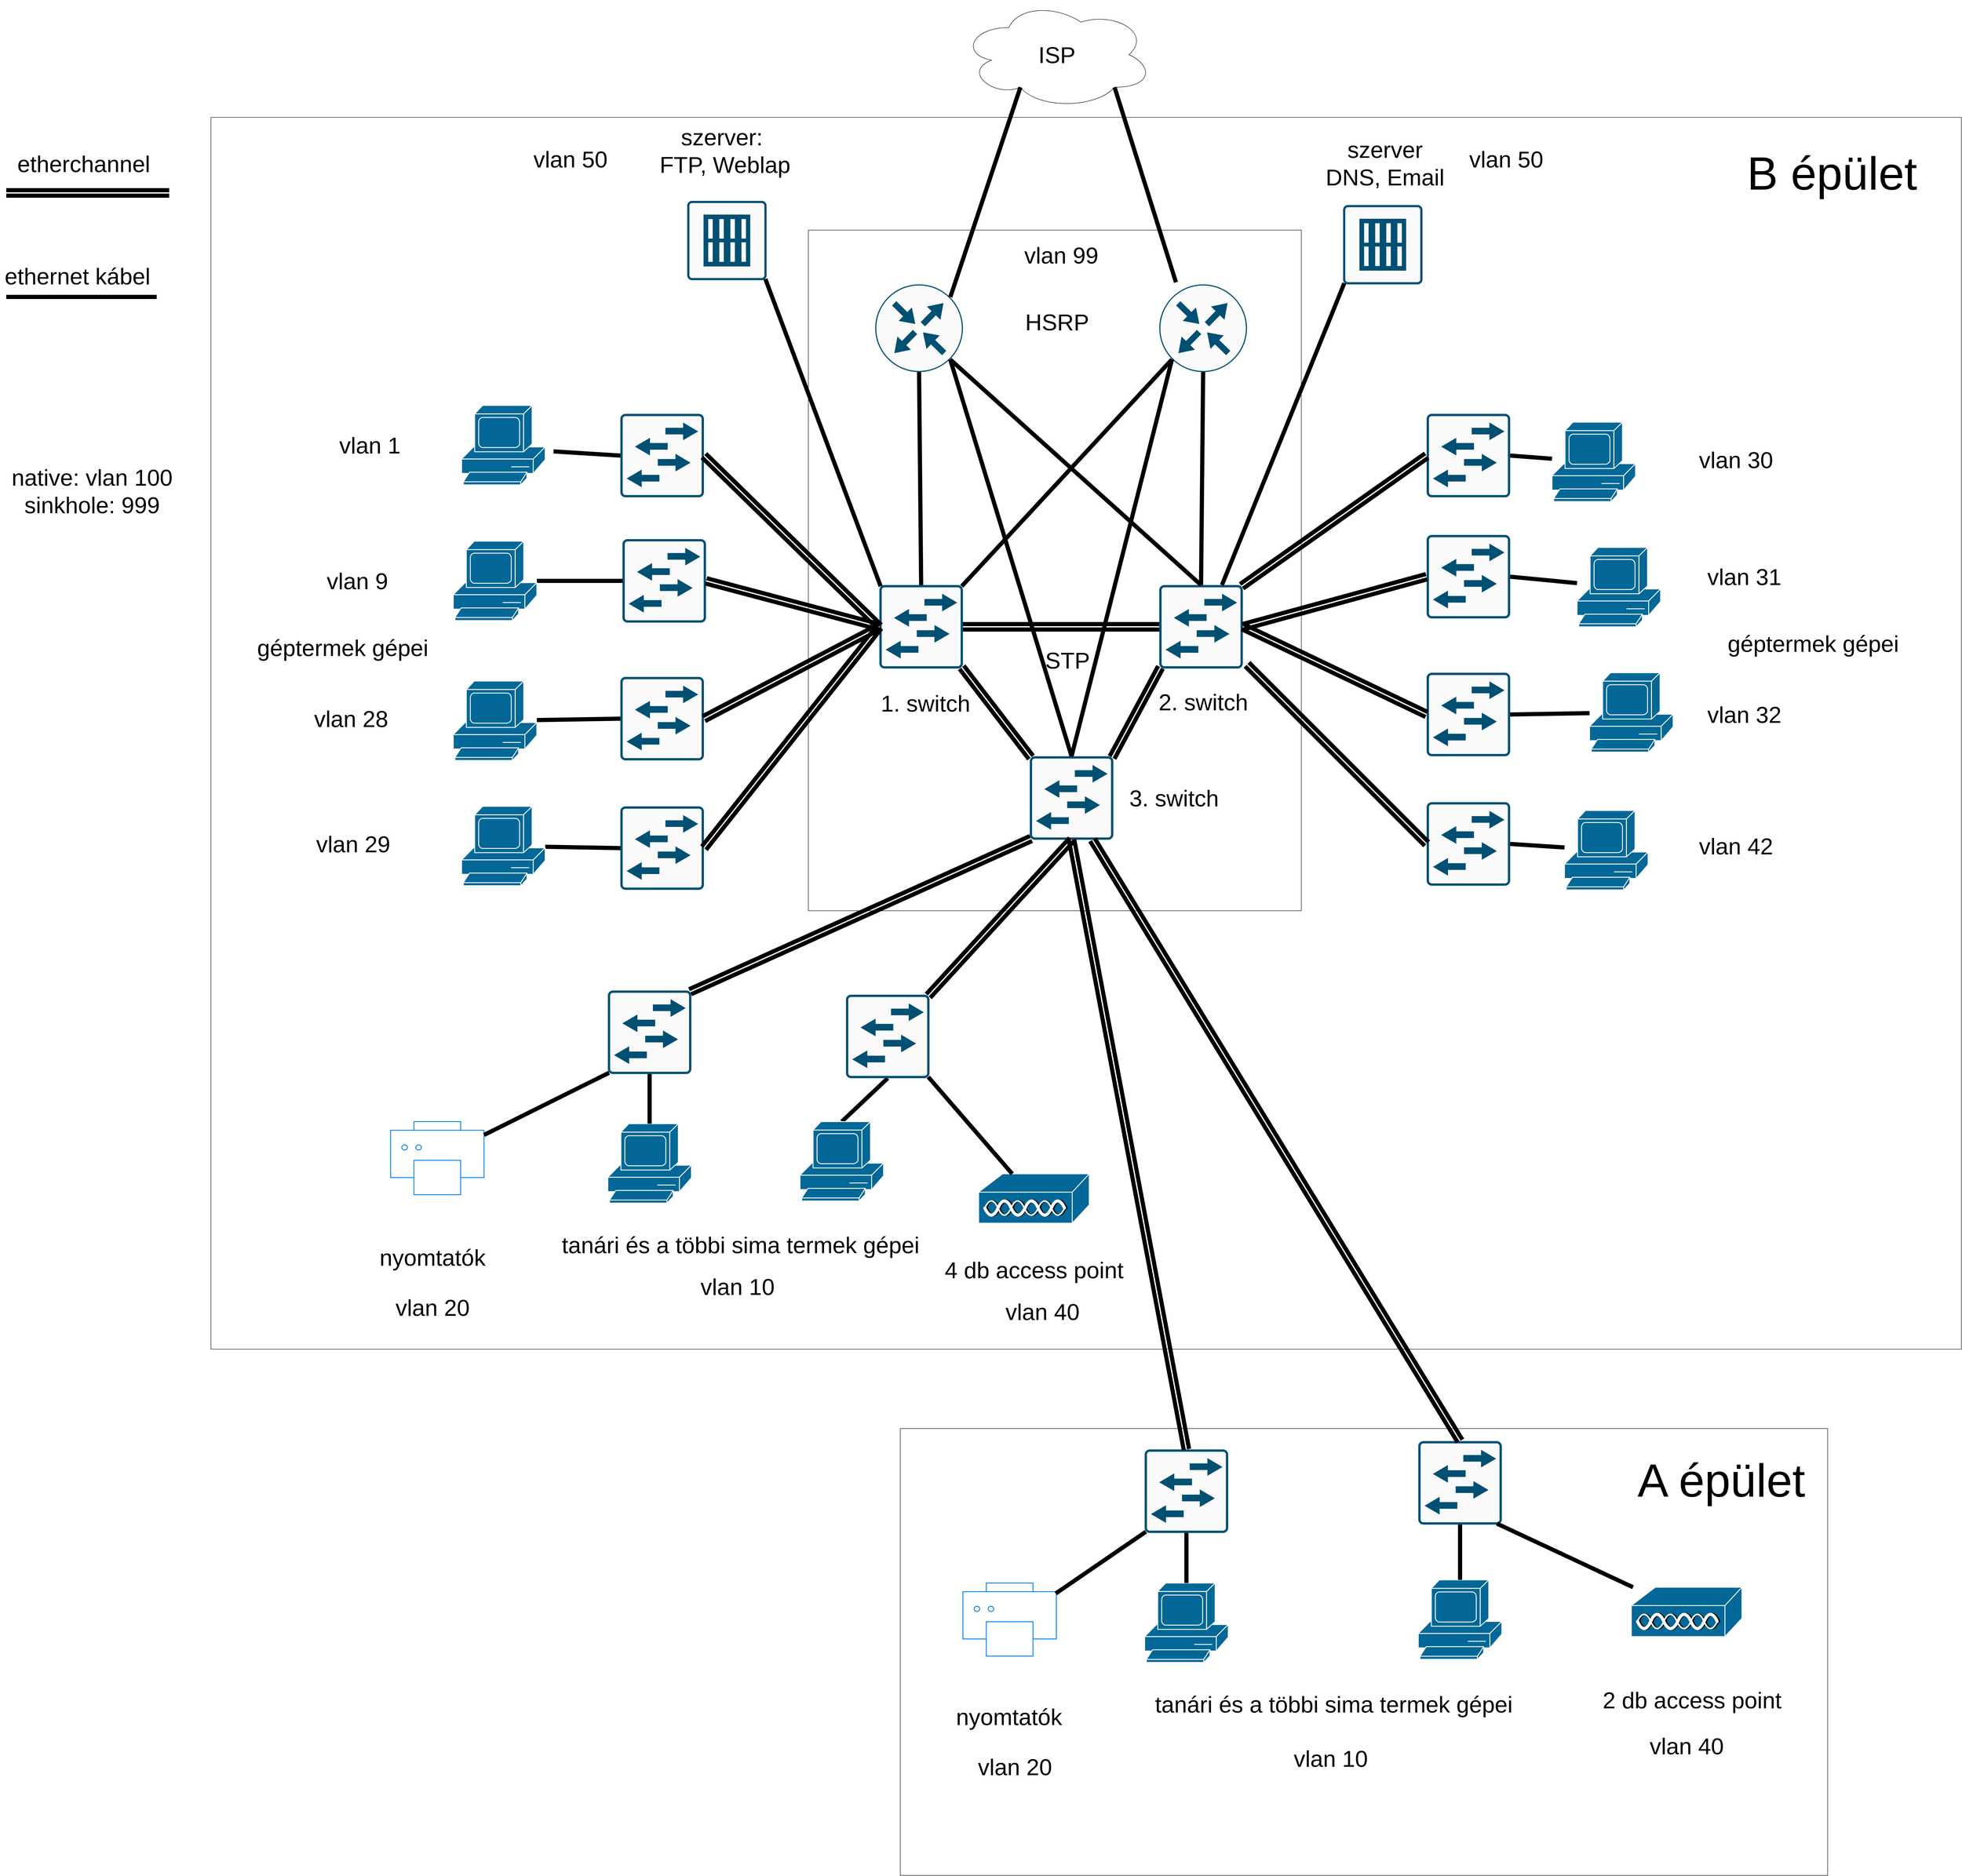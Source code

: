 <mxfile version="24.1.0" type="onedrive">
  <diagram name="1 oldal" id="5TYRXfatZ5aeEl5Z-cwk">
    <mxGraphModel grid="1" page="1" gridSize="10" guides="1" tooltips="1" connect="1" arrows="1" fold="1" pageScale="1" pageWidth="3300" pageHeight="4681" math="0" shadow="0">
      <root>
        <mxCell id="0" />
        <mxCell id="1" parent="0" />
        <mxCell id="AzIIUmgOgyJtSpiYgYKH-45" value="" style="whiteSpace=wrap;html=1;" vertex="1" parent="1">
          <mxGeometry x="1180" y="3190" width="2220" height="1070" as="geometry" />
        </mxCell>
        <mxCell id="AzIIUmgOgyJtSpiYgYKH-43" value="" style="whiteSpace=wrap;html=1;" vertex="1" parent="1">
          <mxGeometry x="-470" y="50" width="4190" height="2950" as="geometry" />
        </mxCell>
        <mxCell id="AzIIUmgOgyJtSpiYgYKH-12" value="" style="whiteSpace=wrap;html=1;" vertex="1" parent="1">
          <mxGeometry x="960" y="320" width="1180" height="1630" as="geometry" />
        </mxCell>
        <mxCell id="c3fOZQiKlPoVgO6o0xT0-1" value="ISP" style="ellipse;shape=cloud;whiteSpace=wrap;html=1;fontSize=55;" vertex="1" parent="1">
          <mxGeometry x="1325" y="-230" width="460" height="260" as="geometry" />
        </mxCell>
        <mxCell id="c3fOZQiKlPoVgO6o0xT0-2" value="" style="sketch=0;points=[[0.5,0,0],[1,0.5,0],[0.5,1,0],[0,0.5,0],[0.145,0.145,0],[0.856,0.145,0],[0.855,0.856,0],[0.145,0.855,0]];verticalLabelPosition=bottom;html=1;verticalAlign=top;aspect=fixed;align=center;pointerEvents=1;shape=mxgraph.cisco19.rect;prIcon=router;fillColor=#FAFAFA;strokeColor=#005073;fontSize=55;" vertex="1" parent="1">
          <mxGeometry x="1120" y="450" width="210" height="210" as="geometry" />
        </mxCell>
        <mxCell id="c3fOZQiKlPoVgO6o0xT0-3" value="" style="sketch=0;points=[[0.5,0,0],[1,0.5,0],[0.5,1,0],[0,0.5,0],[0.145,0.145,0],[0.856,0.145,0],[0.855,0.856,0],[0.145,0.855,0]];verticalLabelPosition=bottom;html=1;verticalAlign=top;aspect=fixed;align=center;pointerEvents=1;shape=mxgraph.cisco19.rect;prIcon=router;fillColor=#FAFAFA;strokeColor=#005073;fontSize=55;" vertex="1" parent="1">
          <mxGeometry x="1800" y="450" width="210" height="210" as="geometry" />
        </mxCell>
        <mxCell id="c3fOZQiKlPoVgO6o0xT0-4" value="" style="sketch=0;points=[[0.015,0.015,0],[0.985,0.015,0],[0.985,0.985,0],[0.015,0.985,0],[0.25,0,0],[0.5,0,0],[0.75,0,0],[1,0.25,0],[1,0.5,0],[1,0.75,0],[0.75,1,0],[0.5,1,0],[0.25,1,0],[0,0.75,0],[0,0.5,0],[0,0.25,0]];verticalLabelPosition=bottom;html=1;verticalAlign=top;aspect=fixed;align=center;pointerEvents=1;shape=mxgraph.cisco19.rect;prIcon=l2_switch;fillColor=#FAFAFA;strokeColor=#005073;fontSize=55;" vertex="1" parent="1">
          <mxGeometry x="1130" y="1170" width="200" height="200" as="geometry" />
        </mxCell>
        <mxCell id="c3fOZQiKlPoVgO6o0xT0-5" value="" style="sketch=0;points=[[0.015,0.015,0],[0.985,0.015,0],[0.985,0.985,0],[0.015,0.985,0],[0.25,0,0],[0.5,0,0],[0.75,0,0],[1,0.25,0],[1,0.5,0],[1,0.75,0],[0.75,1,0],[0.5,1,0],[0.25,1,0],[0,0.75,0],[0,0.5,0],[0,0.25,0]];verticalLabelPosition=bottom;html=1;verticalAlign=top;aspect=fixed;align=center;pointerEvents=1;shape=mxgraph.cisco19.rect;prIcon=l2_switch;fillColor=#FAFAFA;strokeColor=#005073;fontSize=55;" vertex="1" parent="1">
          <mxGeometry x="1800" y="1170" width="200" height="200" as="geometry" />
        </mxCell>
        <mxCell id="YpwqEtSU8wjXPmO63XaZ-47" style="edgeStyle=none;rounded=0;orthogonalLoop=1;jettySize=auto;html=1;exitX=0;exitY=0.5;exitDx=0;exitDy=0;exitPerimeter=0;strokeWidth=10;fontSize=55;endArrow=none;endFill=0;" edge="1" parent="1" source="c3fOZQiKlPoVgO6o0xT0-6">
          <mxGeometry relative="1" as="geometry">
            <mxPoint x="350" y="850" as="targetPoint" />
          </mxGeometry>
        </mxCell>
        <mxCell id="c3fOZQiKlPoVgO6o0xT0-6" value="" style="sketch=0;points=[[0.015,0.015,0],[0.985,0.015,0],[0.985,0.985,0],[0.015,0.985,0],[0.25,0,0],[0.5,0,0],[0.75,0,0],[1,0.25,0],[1,0.5,0],[1,0.75,0],[0.75,1,0],[0.5,1,0],[0.25,1,0],[0,0.75,0],[0,0.5,0],[0,0.25,0]];verticalLabelPosition=bottom;html=1;verticalAlign=top;aspect=fixed;align=center;pointerEvents=1;shape=mxgraph.cisco19.rect;prIcon=l2_switch;fillColor=#FAFAFA;strokeColor=#005073;fontSize=55;" vertex="1" parent="1">
          <mxGeometry x="510" y="760" width="200" height="200" as="geometry" />
        </mxCell>
        <mxCell id="YpwqEtSU8wjXPmO63XaZ-43" style="edgeStyle=none;rounded=0;orthogonalLoop=1;jettySize=auto;html=1;exitX=1;exitY=0.5;exitDx=0;exitDy=0;exitPerimeter=0;strokeWidth=10;fontSize=55;endArrow=none;endFill=0;" edge="1" parent="1" source="c3fOZQiKlPoVgO6o0xT0-7" target="YpwqEtSU8wjXPmO63XaZ-39">
          <mxGeometry relative="1" as="geometry" />
        </mxCell>
        <mxCell id="c3fOZQiKlPoVgO6o0xT0-7" value="" style="sketch=0;points=[[0.015,0.015,0],[0.985,0.015,0],[0.985,0.985,0],[0.015,0.985,0],[0.25,0,0],[0.5,0,0],[0.75,0,0],[1,0.25,0],[1,0.5,0],[1,0.75,0],[0.75,1,0],[0.5,1,0],[0.25,1,0],[0,0.75,0],[0,0.5,0],[0,0.25,0]];verticalLabelPosition=bottom;html=1;verticalAlign=top;aspect=fixed;align=center;pointerEvents=1;shape=mxgraph.cisco19.rect;prIcon=l2_switch;fillColor=#FAFAFA;strokeColor=#005073;fontSize=55;" vertex="1" parent="1">
          <mxGeometry x="2440" y="760" width="200" height="200" as="geometry" />
        </mxCell>
        <mxCell id="YpwqEtSU8wjXPmO63XaZ-48" style="edgeStyle=none;rounded=0;orthogonalLoop=1;jettySize=auto;html=1;exitX=0;exitY=0.5;exitDx=0;exitDy=0;exitPerimeter=0;strokeWidth=10;fontSize=55;endArrow=none;endFill=0;" edge="1" parent="1" source="c3fOZQiKlPoVgO6o0xT0-8" target="YpwqEtSU8wjXPmO63XaZ-34">
          <mxGeometry relative="1" as="geometry" />
        </mxCell>
        <mxCell id="c3fOZQiKlPoVgO6o0xT0-8" value="" style="sketch=0;points=[[0.015,0.015,0],[0.985,0.015,0],[0.985,0.985,0],[0.015,0.985,0],[0.25,0,0],[0.5,0,0],[0.75,0,0],[1,0.25,0],[1,0.5,0],[1,0.75,0],[0.75,1,0],[0.5,1,0],[0.25,1,0],[0,0.75,0],[0,0.5,0],[0,0.25,0]];verticalLabelPosition=bottom;html=1;verticalAlign=top;aspect=fixed;align=center;pointerEvents=1;shape=mxgraph.cisco19.rect;prIcon=l2_switch;fillColor=#FAFAFA;strokeColor=#005073;fontSize=55;" vertex="1" parent="1">
          <mxGeometry x="515" y="1060" width="200" height="200" as="geometry" />
        </mxCell>
        <mxCell id="YpwqEtSU8wjXPmO63XaZ-44" style="edgeStyle=none;rounded=0;orthogonalLoop=1;jettySize=auto;html=1;exitX=1;exitY=0.5;exitDx=0;exitDy=0;exitPerimeter=0;strokeWidth=10;fontSize=55;endArrow=none;endFill=0;" edge="1" parent="1" source="c3fOZQiKlPoVgO6o0xT0-9" target="YpwqEtSU8wjXPmO63XaZ-40">
          <mxGeometry relative="1" as="geometry" />
        </mxCell>
        <mxCell id="c3fOZQiKlPoVgO6o0xT0-9" value="" style="sketch=0;points=[[0.015,0.015,0],[0.985,0.015,0],[0.985,0.985,0],[0.015,0.985,0],[0.25,0,0],[0.5,0,0],[0.75,0,0],[1,0.25,0],[1,0.5,0],[1,0.75,0],[0.75,1,0],[0.5,1,0],[0.25,1,0],[0,0.75,0],[0,0.5,0],[0,0.25,0]];verticalLabelPosition=bottom;html=1;verticalAlign=top;aspect=fixed;align=center;pointerEvents=1;shape=mxgraph.cisco19.rect;prIcon=l2_switch;fillColor=#FAFAFA;strokeColor=#005073;fontSize=55;" vertex="1" parent="1">
          <mxGeometry x="2440" y="1050" width="200" height="200" as="geometry" />
        </mxCell>
        <mxCell id="YpwqEtSU8wjXPmO63XaZ-49" style="edgeStyle=none;rounded=0;orthogonalLoop=1;jettySize=auto;html=1;exitX=0;exitY=0.5;exitDx=0;exitDy=0;exitPerimeter=0;strokeWidth=10;fontSize=55;endArrow=none;endFill=0;" edge="1" parent="1" source="c3fOZQiKlPoVgO6o0xT0-10" target="YpwqEtSU8wjXPmO63XaZ-35">
          <mxGeometry relative="1" as="geometry" />
        </mxCell>
        <mxCell id="c3fOZQiKlPoVgO6o0xT0-10" value="" style="sketch=0;points=[[0.015,0.015,0],[0.985,0.015,0],[0.985,0.985,0],[0.015,0.985,0],[0.25,0,0],[0.5,0,0],[0.75,0,0],[1,0.25,0],[1,0.5,0],[1,0.75,0],[0.75,1,0],[0.5,1,0],[0.25,1,0],[0,0.75,0],[0,0.5,0],[0,0.25,0]];verticalLabelPosition=bottom;html=1;verticalAlign=top;aspect=fixed;align=center;pointerEvents=1;shape=mxgraph.cisco19.rect;prIcon=l2_switch;fillColor=#FAFAFA;strokeColor=#005073;fontSize=55;" vertex="1" parent="1">
          <mxGeometry x="510" y="1390" width="200" height="200" as="geometry" />
        </mxCell>
        <mxCell id="YpwqEtSU8wjXPmO63XaZ-45" style="edgeStyle=none;rounded=0;orthogonalLoop=1;jettySize=auto;html=1;exitX=1;exitY=0.5;exitDx=0;exitDy=0;exitPerimeter=0;strokeWidth=10;fontSize=55;endArrow=none;endFill=0;" edge="1" parent="1" source="c3fOZQiKlPoVgO6o0xT0-11" target="YpwqEtSU8wjXPmO63XaZ-41">
          <mxGeometry relative="1" as="geometry" />
        </mxCell>
        <mxCell id="c3fOZQiKlPoVgO6o0xT0-11" value="" style="sketch=0;points=[[0.015,0.015,0],[0.985,0.015,0],[0.985,0.985,0],[0.015,0.985,0],[0.25,0,0],[0.5,0,0],[0.75,0,0],[1,0.25,0],[1,0.5,0],[1,0.75,0],[0.75,1,0],[0.5,1,0],[0.25,1,0],[0,0.75,0],[0,0.5,0],[0,0.25,0]];verticalLabelPosition=bottom;html=1;verticalAlign=top;aspect=fixed;align=center;pointerEvents=1;shape=mxgraph.cisco19.rect;prIcon=l2_switch;fillColor=#FAFAFA;strokeColor=#005073;fontSize=55;" vertex="1" parent="1">
          <mxGeometry x="2440" y="1380" width="200" height="200" as="geometry" />
        </mxCell>
        <mxCell id="YpwqEtSU8wjXPmO63XaZ-50" style="edgeStyle=none;rounded=0;orthogonalLoop=1;jettySize=auto;html=1;exitX=0;exitY=0.5;exitDx=0;exitDy=0;exitPerimeter=0;strokeWidth=10;fontSize=55;endArrow=none;endFill=0;" edge="1" parent="1" source="c3fOZQiKlPoVgO6o0xT0-12" target="YpwqEtSU8wjXPmO63XaZ-36">
          <mxGeometry relative="1" as="geometry" />
        </mxCell>
        <mxCell id="c3fOZQiKlPoVgO6o0xT0-12" value="" style="sketch=0;points=[[0.015,0.015,0],[0.985,0.015,0],[0.985,0.985,0],[0.015,0.985,0],[0.25,0,0],[0.5,0,0],[0.75,0,0],[1,0.25,0],[1,0.5,0],[1,0.75,0],[0.75,1,0],[0.5,1,0],[0.25,1,0],[0,0.75,0],[0,0.5,0],[0,0.25,0]];verticalLabelPosition=bottom;html=1;verticalAlign=top;aspect=fixed;align=center;pointerEvents=1;shape=mxgraph.cisco19.rect;prIcon=l2_switch;fillColor=#FAFAFA;strokeColor=#005073;fontSize=55;" vertex="1" parent="1">
          <mxGeometry x="510" y="1700" width="200" height="200" as="geometry" />
        </mxCell>
        <mxCell id="YpwqEtSU8wjXPmO63XaZ-46" style="edgeStyle=none;rounded=0;orthogonalLoop=1;jettySize=auto;html=1;exitX=1;exitY=0.5;exitDx=0;exitDy=0;exitPerimeter=0;strokeWidth=10;fontSize=55;endArrow=none;endFill=0;" edge="1" parent="1" source="c3fOZQiKlPoVgO6o0xT0-13" target="YpwqEtSU8wjXPmO63XaZ-42">
          <mxGeometry relative="1" as="geometry" />
        </mxCell>
        <mxCell id="c3fOZQiKlPoVgO6o0xT0-13" value="" style="sketch=0;points=[[0.015,0.015,0],[0.985,0.015,0],[0.985,0.985,0],[0.015,0.985,0],[0.25,0,0],[0.5,0,0],[0.75,0,0],[1,0.25,0],[1,0.5,0],[1,0.75,0],[0.75,1,0],[0.5,1,0],[0.25,1,0],[0,0.75,0],[0,0.5,0],[0,0.25,0]];verticalLabelPosition=bottom;html=1;verticalAlign=top;aspect=fixed;align=center;pointerEvents=1;shape=mxgraph.cisco19.rect;prIcon=l2_switch;fillColor=#FAFAFA;strokeColor=#005073;fontSize=55;" vertex="1" parent="1">
          <mxGeometry x="2440" y="1690" width="200" height="200" as="geometry" />
        </mxCell>
        <mxCell id="c3fOZQiKlPoVgO6o0xT0-18" value="" style="sketch=0;points=[[0.015,0.015,0],[0.985,0.015,0],[0.985,0.985,0],[0.015,0.985,0],[0.25,0,0],[0.5,0,0],[0.75,0,0],[1,0.25,0],[1,0.5,0],[1,0.75,0],[0.75,1,0],[0.5,1,0],[0.25,1,0],[0,0.75,0],[0,0.5,0],[0,0.25,0]];verticalLabelPosition=bottom;html=1;verticalAlign=top;aspect=fixed;align=center;pointerEvents=1;shape=mxgraph.cisco19.rect;prIcon=l2_switch;fillColor=#FAFAFA;strokeColor=#005073;fontSize=55;" vertex="1" parent="1">
          <mxGeometry x="480" y="2141" width="200" height="200" as="geometry" />
        </mxCell>
        <mxCell id="YpwqEtSU8wjXPmO63XaZ-52" style="edgeStyle=none;rounded=0;orthogonalLoop=1;jettySize=auto;html=1;exitX=0.5;exitY=1;exitDx=0;exitDy=0;exitPerimeter=0;strokeWidth=10;fontSize=55;endArrow=none;endFill=0;entryX=0.5;entryY=0;entryDx=0;entryDy=0;entryPerimeter=0;" edge="1" parent="1" source="c3fOZQiKlPoVgO6o0xT0-19" target="YpwqEtSU8wjXPmO63XaZ-38">
          <mxGeometry relative="1" as="geometry">
            <mxPoint x="1160" y="2430" as="targetPoint" />
          </mxGeometry>
        </mxCell>
        <mxCell id="c3fOZQiKlPoVgO6o0xT0-19" value="" style="sketch=0;points=[[0.015,0.015,0],[0.985,0.015,0],[0.985,0.985,0],[0.015,0.985,0],[0.25,0,0],[0.5,0,0],[0.75,0,0],[1,0.25,0],[1,0.5,0],[1,0.75,0],[0.75,1,0],[0.5,1,0],[0.25,1,0],[0,0.75,0],[0,0.5,0],[0,0.25,0]];verticalLabelPosition=bottom;html=1;verticalAlign=top;aspect=fixed;align=center;pointerEvents=1;shape=mxgraph.cisco19.rect;prIcon=l2_switch;fillColor=#FAFAFA;strokeColor=#005073;fontSize=55;" vertex="1" parent="1">
          <mxGeometry x="1050" y="2151" width="200" height="200" as="geometry" />
        </mxCell>
        <mxCell id="c3fOZQiKlPoVgO6o0xT0-20" value="" style="sketch=0;points=[[0.015,0.015,0],[0.985,0.015,0],[0.985,0.985,0],[0.015,0.985,0],[0.25,0,0],[0.5,0,0],[0.75,0,0],[1,0.25,0],[1,0.5,0],[1,0.75,0],[0.75,1,0],[0.5,1,0],[0.25,1,0],[0,0.75,0],[0,0.5,0],[0,0.25,0]];verticalLabelPosition=bottom;html=1;verticalAlign=top;aspect=fixed;align=center;pointerEvents=1;shape=mxgraph.cisco19.rect;prIcon=l2_switch;fillColor=#FAFAFA;strokeColor=#005073;fontSize=55;" vertex="1" parent="1">
          <mxGeometry x="1765" y="3240" width="200" height="200" as="geometry" />
        </mxCell>
        <mxCell id="c3fOZQiKlPoVgO6o0xT0-21" value="" style="sketch=0;points=[[0.015,0.015,0],[0.985,0.015,0],[0.985,0.985,0],[0.015,0.985,0],[0.25,0,0],[0.5,0,0],[0.75,0,0],[1,0.25,0],[1,0.5,0],[1,0.75,0],[0.75,1,0],[0.5,1,0],[0.25,1,0],[0,0.75,0],[0,0.5,0],[0,0.25,0]];verticalLabelPosition=bottom;html=1;verticalAlign=top;aspect=fixed;align=center;pointerEvents=1;shape=mxgraph.cisco19.rect;prIcon=l2_switch;fillColor=#FAFAFA;strokeColor=#005073;fontSize=55;" vertex="1" parent="1">
          <mxGeometry x="2420" y="3220" width="200" height="200" as="geometry" />
        </mxCell>
        <mxCell id="c3fOZQiKlPoVgO6o0xT0-22" value="" style="sketch=0;points=[[0.015,0.015,0],[0.985,0.015,0],[0.985,0.985,0],[0.015,0.985,0],[0.25,0,0],[0.5,0,0],[0.75,0,0],[1,0.25,0],[1,0.5,0],[1,0.75,0],[0.75,1,0],[0.5,1,0],[0.25,1,0],[0,0.75,0],[0,0.5,0],[0,0.25,0]];verticalLabelPosition=bottom;html=1;verticalAlign=top;aspect=fixed;align=center;pointerEvents=1;shape=mxgraph.cisco19.rect;prIcon=l2_switch;fillColor=#FAFAFA;strokeColor=#005073;fontSize=55;" vertex="1" parent="1">
          <mxGeometry x="1490" y="1580" width="200" height="200" as="geometry" />
        </mxCell>
        <mxCell id="YpwqEtSU8wjXPmO63XaZ-1" style="edgeStyle=none;rounded=0;orthogonalLoop=1;jettySize=auto;html=1;exitX=0.31;exitY=0.8;exitDx=0;exitDy=0;exitPerimeter=0;entryX=0.856;entryY=0.145;entryDx=0;entryDy=0;entryPerimeter=0;strokeWidth=10;fontSize=55;endArrow=none;endFill=0;" edge="1" parent="1" source="c3fOZQiKlPoVgO6o0xT0-1" target="c3fOZQiKlPoVgO6o0xT0-2">
          <mxGeometry relative="1" as="geometry" />
        </mxCell>
        <mxCell id="YpwqEtSU8wjXPmO63XaZ-2" style="edgeStyle=none;rounded=0;orthogonalLoop=1;jettySize=auto;html=1;exitX=0.8;exitY=0.8;exitDx=0;exitDy=0;exitPerimeter=0;entryX=0.19;entryY=-0.024;entryDx=0;entryDy=0;entryPerimeter=0;strokeWidth=10;fontSize=55;endArrow=none;endFill=0;" edge="1" parent="1" source="c3fOZQiKlPoVgO6o0xT0-1" target="c3fOZQiKlPoVgO6o0xT0-3">
          <mxGeometry relative="1" as="geometry" />
        </mxCell>
        <mxCell id="YpwqEtSU8wjXPmO63XaZ-3" style="edgeStyle=none;rounded=0;orthogonalLoop=1;jettySize=auto;html=1;exitX=0.5;exitY=1;exitDx=0;exitDy=0;exitPerimeter=0;entryX=0.5;entryY=0;entryDx=0;entryDy=0;entryPerimeter=0;strokeWidth=10;fontSize=55;endArrow=none;endFill=0;" edge="1" parent="1" source="c3fOZQiKlPoVgO6o0xT0-3" target="c3fOZQiKlPoVgO6o0xT0-5">
          <mxGeometry relative="1" as="geometry" />
        </mxCell>
        <mxCell id="YpwqEtSU8wjXPmO63XaZ-4" style="edgeStyle=none;rounded=0;orthogonalLoop=1;jettySize=auto;html=1;exitX=0.145;exitY=0.855;exitDx=0;exitDy=0;exitPerimeter=0;entryX=0.5;entryY=0;entryDx=0;entryDy=0;entryPerimeter=0;strokeWidth=10;fontSize=55;endArrow=none;endFill=0;" edge="1" parent="1" source="c3fOZQiKlPoVgO6o0xT0-3" target="c3fOZQiKlPoVgO6o0xT0-22">
          <mxGeometry relative="1" as="geometry" />
        </mxCell>
        <mxCell id="YpwqEtSU8wjXPmO63XaZ-5" style="edgeStyle=none;rounded=0;orthogonalLoop=1;jettySize=auto;html=1;exitX=0.145;exitY=0.855;exitDx=0;exitDy=0;exitPerimeter=0;entryX=0.985;entryY=0.015;entryDx=0;entryDy=0;entryPerimeter=0;strokeWidth=10;fontSize=55;endArrow=none;endFill=0;" edge="1" parent="1" source="c3fOZQiKlPoVgO6o0xT0-3" target="c3fOZQiKlPoVgO6o0xT0-4">
          <mxGeometry relative="1" as="geometry" />
        </mxCell>
        <mxCell id="YpwqEtSU8wjXPmO63XaZ-6" style="edgeStyle=none;rounded=0;orthogonalLoop=1;jettySize=auto;html=1;exitX=0.5;exitY=1;exitDx=0;exitDy=0;exitPerimeter=0;entryX=0.5;entryY=0;entryDx=0;entryDy=0;entryPerimeter=0;strokeWidth=10;fontSize=55;endArrow=none;endFill=0;" edge="1" parent="1" source="c3fOZQiKlPoVgO6o0xT0-2" target="c3fOZQiKlPoVgO6o0xT0-4">
          <mxGeometry relative="1" as="geometry" />
        </mxCell>
        <mxCell id="YpwqEtSU8wjXPmO63XaZ-7" style="edgeStyle=none;rounded=0;orthogonalLoop=1;jettySize=auto;html=1;exitX=0.855;exitY=0.856;exitDx=0;exitDy=0;exitPerimeter=0;entryX=0.5;entryY=0;entryDx=0;entryDy=0;entryPerimeter=0;strokeWidth=10;fontSize=55;endArrow=none;endFill=0;" edge="1" parent="1" source="c3fOZQiKlPoVgO6o0xT0-2" target="c3fOZQiKlPoVgO6o0xT0-22">
          <mxGeometry relative="1" as="geometry" />
        </mxCell>
        <mxCell id="YpwqEtSU8wjXPmO63XaZ-8" style="edgeStyle=none;rounded=0;orthogonalLoop=1;jettySize=auto;html=1;exitX=0.855;exitY=0.856;exitDx=0;exitDy=0;exitPerimeter=0;entryX=0.5;entryY=0;entryDx=0;entryDy=0;entryPerimeter=0;strokeWidth=10;fontSize=55;endArrow=none;endFill=0;" edge="1" parent="1" source="c3fOZQiKlPoVgO6o0xT0-2" target="c3fOZQiKlPoVgO6o0xT0-5">
          <mxGeometry relative="1" as="geometry" />
        </mxCell>
        <mxCell id="YpwqEtSU8wjXPmO63XaZ-9" style="edgeStyle=none;rounded=0;orthogonalLoop=1;jettySize=auto;html=1;exitX=0;exitY=0.5;exitDx=0;exitDy=0;exitPerimeter=0;entryX=1;entryY=0.5;entryDx=0;entryDy=0;entryPerimeter=0;shape=link;strokeWidth=10;fontSize=55;" edge="1" parent="1" source="c3fOZQiKlPoVgO6o0xT0-4" target="c3fOZQiKlPoVgO6o0xT0-6">
          <mxGeometry relative="1" as="geometry" />
        </mxCell>
        <mxCell id="YpwqEtSU8wjXPmO63XaZ-10" style="edgeStyle=none;rounded=0;orthogonalLoop=1;jettySize=auto;html=1;exitX=0;exitY=0.5;exitDx=0;exitDy=0;exitPerimeter=0;entryX=1;entryY=0.5;entryDx=0;entryDy=0;entryPerimeter=0;shape=link;strokeWidth=10;fontSize=55;" edge="1" parent="1" source="c3fOZQiKlPoVgO6o0xT0-4" target="c3fOZQiKlPoVgO6o0xT0-8">
          <mxGeometry relative="1" as="geometry" />
        </mxCell>
        <mxCell id="YpwqEtSU8wjXPmO63XaZ-11" style="edgeStyle=none;rounded=0;orthogonalLoop=1;jettySize=auto;html=1;exitX=0;exitY=0.5;exitDx=0;exitDy=0;exitPerimeter=0;entryX=1;entryY=0.5;entryDx=0;entryDy=0;entryPerimeter=0;strokeWidth=10;shape=link;fontSize=55;" edge="1" parent="1" source="c3fOZQiKlPoVgO6o0xT0-4" target="c3fOZQiKlPoVgO6o0xT0-10">
          <mxGeometry relative="1" as="geometry" />
        </mxCell>
        <mxCell id="YpwqEtSU8wjXPmO63XaZ-12" style="edgeStyle=none;rounded=0;orthogonalLoop=1;jettySize=auto;html=1;exitX=0;exitY=0.5;exitDx=0;exitDy=0;exitPerimeter=0;entryX=1;entryY=0.5;entryDx=0;entryDy=0;entryPerimeter=0;strokeWidth=10;shape=link;fontSize=55;" edge="1" parent="1" source="c3fOZQiKlPoVgO6o0xT0-4" target="c3fOZQiKlPoVgO6o0xT0-12">
          <mxGeometry relative="1" as="geometry" />
        </mxCell>
        <mxCell id="YpwqEtSU8wjXPmO63XaZ-13" style="edgeStyle=none;rounded=0;orthogonalLoop=1;jettySize=auto;html=1;exitX=0.015;exitY=0.985;exitDx=0;exitDy=0;exitPerimeter=0;entryX=0.985;entryY=0.015;entryDx=0;entryDy=0;entryPerimeter=0;strokeWidth=10;shape=link;fontSize=55;" edge="1" parent="1" source="c3fOZQiKlPoVgO6o0xT0-22" target="c3fOZQiKlPoVgO6o0xT0-18">
          <mxGeometry relative="1" as="geometry" />
        </mxCell>
        <mxCell id="YpwqEtSU8wjXPmO63XaZ-14" style="edgeStyle=none;rounded=0;orthogonalLoop=1;jettySize=auto;html=1;exitX=0.5;exitY=1;exitDx=0;exitDy=0;exitPerimeter=0;entryX=0.985;entryY=0.015;entryDx=0;entryDy=0;entryPerimeter=0;strokeWidth=10;shape=link;fontSize=55;" edge="1" parent="1" source="c3fOZQiKlPoVgO6o0xT0-22" target="c3fOZQiKlPoVgO6o0xT0-19">
          <mxGeometry relative="1" as="geometry" />
        </mxCell>
        <mxCell id="YpwqEtSU8wjXPmO63XaZ-15" style="edgeStyle=none;rounded=0;orthogonalLoop=1;jettySize=auto;html=1;exitX=0.5;exitY=1;exitDx=0;exitDy=0;exitPerimeter=0;entryX=0.5;entryY=0;entryDx=0;entryDy=0;entryPerimeter=0;strokeWidth=10;shape=link;fontSize=55;" edge="1" parent="1" source="c3fOZQiKlPoVgO6o0xT0-22" target="c3fOZQiKlPoVgO6o0xT0-20">
          <mxGeometry relative="1" as="geometry" />
        </mxCell>
        <mxCell id="YpwqEtSU8wjXPmO63XaZ-16" style="edgeStyle=none;rounded=0;orthogonalLoop=1;jettySize=auto;html=1;exitX=0.75;exitY=1;exitDx=0;exitDy=0;exitPerimeter=0;entryX=0.5;entryY=0;entryDx=0;entryDy=0;entryPerimeter=0;strokeWidth=10;shape=link;fontSize=55;" edge="1" parent="1" source="c3fOZQiKlPoVgO6o0xT0-22" target="c3fOZQiKlPoVgO6o0xT0-21">
          <mxGeometry relative="1" as="geometry" />
        </mxCell>
        <mxCell id="YpwqEtSU8wjXPmO63XaZ-17" style="edgeStyle=none;rounded=0;orthogonalLoop=1;jettySize=auto;html=1;exitX=0.985;exitY=0.015;exitDx=0;exitDy=0;exitPerimeter=0;entryX=0;entryY=0.5;entryDx=0;entryDy=0;entryPerimeter=0;strokeWidth=10;shape=link;fontSize=55;" edge="1" parent="1" source="c3fOZQiKlPoVgO6o0xT0-5" target="c3fOZQiKlPoVgO6o0xT0-7">
          <mxGeometry relative="1" as="geometry" />
        </mxCell>
        <mxCell id="YpwqEtSU8wjXPmO63XaZ-18" style="edgeStyle=none;rounded=0;orthogonalLoop=1;jettySize=auto;html=1;exitX=1;exitY=0.5;exitDx=0;exitDy=0;exitPerimeter=0;entryX=0;entryY=0.5;entryDx=0;entryDy=0;entryPerimeter=0;strokeWidth=10;shape=link;fontSize=55;" edge="1" parent="1" source="c3fOZQiKlPoVgO6o0xT0-5" target="c3fOZQiKlPoVgO6o0xT0-9">
          <mxGeometry relative="1" as="geometry" />
        </mxCell>
        <mxCell id="YpwqEtSU8wjXPmO63XaZ-19" style="edgeStyle=none;rounded=0;orthogonalLoop=1;jettySize=auto;html=1;exitX=1;exitY=0.5;exitDx=0;exitDy=0;exitPerimeter=0;entryX=0;entryY=0.5;entryDx=0;entryDy=0;entryPerimeter=0;strokeWidth=10;shape=link;fontSize=55;" edge="1" parent="1" source="c3fOZQiKlPoVgO6o0xT0-5" target="c3fOZQiKlPoVgO6o0xT0-11">
          <mxGeometry relative="1" as="geometry" />
        </mxCell>
        <mxCell id="YpwqEtSU8wjXPmO63XaZ-20" style="edgeStyle=none;rounded=0;orthogonalLoop=1;jettySize=auto;html=1;entryX=0;entryY=0.5;entryDx=0;entryDy=0;entryPerimeter=0;strokeWidth=10;shape=link;fontSize=55;" edge="1" parent="1" target="c3fOZQiKlPoVgO6o0xT0-13">
          <mxGeometry relative="1" as="geometry">
            <mxPoint x="2010" y="1360" as="sourcePoint" />
          </mxGeometry>
        </mxCell>
        <mxCell id="YpwqEtSU8wjXPmO63XaZ-22" value="&lt;font style=&quot;font-size: 55px;&quot;&gt;1. switch&lt;/font&gt;" style="text;html=1;align=center;verticalAlign=middle;resizable=0;points=[];autosize=1;strokeColor=none;fillColor=none;fontSize=55;" vertex="1" parent="1">
          <mxGeometry x="1120" y="1413" width="240" height="80" as="geometry" />
        </mxCell>
        <mxCell id="YpwqEtSU8wjXPmO63XaZ-23" value="&lt;font style=&quot;font-size: 55px;&quot;&gt;2. switch&lt;/font&gt;" style="text;html=1;align=center;verticalAlign=middle;resizable=0;points=[];autosize=1;strokeColor=none;fillColor=none;fontSize=55;" vertex="1" parent="1">
          <mxGeometry x="1785" y="1410" width="240" height="80" as="geometry" />
        </mxCell>
        <mxCell id="YpwqEtSU8wjXPmO63XaZ-24" value="&lt;font style=&quot;font-size: 55px;&quot;&gt;3. switch&lt;/font&gt;" style="text;html=1;align=center;verticalAlign=middle;resizable=0;points=[];autosize=1;strokeColor=none;fillColor=none;fontSize=55;" vertex="1" parent="1">
          <mxGeometry x="1715" y="1640" width="240" height="80" as="geometry" />
        </mxCell>
        <mxCell id="YpwqEtSU8wjXPmO63XaZ-25" value="&lt;font style=&quot;font-size: 55px;&quot;&gt;HSRP&lt;/font&gt;" style="text;html=1;align=center;verticalAlign=middle;resizable=0;points=[];autosize=1;strokeColor=none;fillColor=none;fontSize=55;" vertex="1" parent="1">
          <mxGeometry x="1465" y="500" width="180" height="80" as="geometry" />
        </mxCell>
        <mxCell id="YpwqEtSU8wjXPmO63XaZ-26" style="edgeStyle=none;rounded=0;orthogonalLoop=1;jettySize=auto;html=1;exitX=1;exitY=0.5;exitDx=0;exitDy=0;exitPerimeter=0;entryX=0;entryY=0.5;entryDx=0;entryDy=0;entryPerimeter=0;strokeWidth=10;shape=link;fontSize=55;" edge="1" parent="1" source="c3fOZQiKlPoVgO6o0xT0-4" target="c3fOZQiKlPoVgO6o0xT0-5">
          <mxGeometry relative="1" as="geometry" />
        </mxCell>
        <mxCell id="YpwqEtSU8wjXPmO63XaZ-27" value="&lt;font style=&quot;font-size: 55px;&quot;&gt;STP&lt;/font&gt;" style="text;html=1;align=center;verticalAlign=middle;resizable=0;points=[];autosize=1;strokeColor=none;fillColor=none;fontSize=55;" vertex="1" parent="1">
          <mxGeometry x="1515" y="1310" width="130" height="80" as="geometry" />
        </mxCell>
        <mxCell id="YpwqEtSU8wjXPmO63XaZ-28" style="edgeStyle=none;rounded=0;orthogonalLoop=1;jettySize=auto;html=1;exitX=0.985;exitY=0.985;exitDx=0;exitDy=0;exitPerimeter=0;entryX=0.015;entryY=0.015;entryDx=0;entryDy=0;entryPerimeter=0;shape=link;strokeWidth=10;fontSize=55;" edge="1" parent="1" source="c3fOZQiKlPoVgO6o0xT0-4" target="c3fOZQiKlPoVgO6o0xT0-22">
          <mxGeometry relative="1" as="geometry" />
        </mxCell>
        <mxCell id="YpwqEtSU8wjXPmO63XaZ-29" style="edgeStyle=none;rounded=0;orthogonalLoop=1;jettySize=auto;html=1;exitX=0.015;exitY=0.985;exitDx=0;exitDy=0;exitPerimeter=0;entryX=0.985;entryY=0.015;entryDx=0;entryDy=0;entryPerimeter=0;shape=link;strokeWidth=10;fontSize=55;" edge="1" parent="1" source="c3fOZQiKlPoVgO6o0xT0-5" target="c3fOZQiKlPoVgO6o0xT0-22">
          <mxGeometry relative="1" as="geometry" />
        </mxCell>
        <mxCell id="YpwqEtSU8wjXPmO63XaZ-30" value="" style="edgeStyle=none;orthogonalLoop=1;jettySize=auto;html=1;shape=link;rounded=1;strokeWidth=10;fontSize=55;" edge="1" parent="1">
          <mxGeometry width="100" relative="1" as="geometry">
            <mxPoint x="-960" y="231" as="sourcePoint" />
            <mxPoint x="-570" y="231" as="targetPoint" />
            <Array as="points" />
          </mxGeometry>
        </mxCell>
        <mxCell id="YpwqEtSU8wjXPmO63XaZ-32" value="&lt;font style=&quot;font-size: 55px;&quot;&gt;etherchannel&lt;/font&gt;" style="text;html=1;align=center;verticalAlign=middle;resizable=0;points=[];autosize=1;strokeColor=none;fillColor=none;fontSize=55;" vertex="1" parent="1">
          <mxGeometry x="-945" y="121" width="340" height="80" as="geometry" />
        </mxCell>
        <mxCell id="YpwqEtSU8wjXPmO63XaZ-33" value="" style="shape=mxgraph.cisco.computers_and_peripherals.pc;html=1;pointerEvents=1;dashed=0;fillColor=#036897;strokeColor=#ffffff;strokeWidth=2;verticalLabelPosition=bottom;verticalAlign=top;align=center;outlineConnect=0;fontSize=55;" vertex="1" parent="1">
          <mxGeometry x="130" y="740" width="200" height="190" as="geometry" />
        </mxCell>
        <mxCell id="YpwqEtSU8wjXPmO63XaZ-34" value="" style="shape=mxgraph.cisco.computers_and_peripherals.pc;html=1;pointerEvents=1;dashed=0;fillColor=#036897;strokeColor=#ffffff;strokeWidth=2;verticalLabelPosition=bottom;verticalAlign=top;align=center;outlineConnect=0;fontSize=55;" vertex="1" parent="1">
          <mxGeometry x="110" y="1065" width="200" height="190" as="geometry" />
        </mxCell>
        <mxCell id="YpwqEtSU8wjXPmO63XaZ-35" value="" style="shape=mxgraph.cisco.computers_and_peripherals.pc;html=1;pointerEvents=1;dashed=0;fillColor=#036897;strokeColor=#ffffff;strokeWidth=2;verticalLabelPosition=bottom;verticalAlign=top;align=center;outlineConnect=0;fontSize=55;" vertex="1" parent="1">
          <mxGeometry x="110" y="1400" width="200" height="190" as="geometry" />
        </mxCell>
        <mxCell id="YpwqEtSU8wjXPmO63XaZ-36" value="" style="shape=mxgraph.cisco.computers_and_peripherals.pc;html=1;pointerEvents=1;dashed=0;fillColor=#036897;strokeColor=#ffffff;strokeWidth=2;verticalLabelPosition=bottom;verticalAlign=top;align=center;outlineConnect=0;fontSize=55;" vertex="1" parent="1">
          <mxGeometry x="130" y="1700" width="200" height="190" as="geometry" />
        </mxCell>
        <mxCell id="YpwqEtSU8wjXPmO63XaZ-37" value="" style="shape=mxgraph.cisco.computers_and_peripherals.pc;html=1;pointerEvents=1;dashed=0;fillColor=#036897;strokeColor=#ffffff;strokeWidth=2;verticalLabelPosition=bottom;verticalAlign=top;align=center;outlineConnect=0;fontSize=55;" vertex="1" parent="1">
          <mxGeometry x="480" y="2460" width="200" height="190" as="geometry" />
        </mxCell>
        <mxCell id="YpwqEtSU8wjXPmO63XaZ-38" value="" style="shape=mxgraph.cisco.computers_and_peripherals.pc;html=1;pointerEvents=1;dashed=0;fillColor=#036897;strokeColor=#ffffff;strokeWidth=2;verticalLabelPosition=bottom;verticalAlign=top;align=center;outlineConnect=0;fontSize=55;" vertex="1" parent="1">
          <mxGeometry x="940" y="2455" width="200" height="190" as="geometry" />
        </mxCell>
        <mxCell id="YpwqEtSU8wjXPmO63XaZ-39" value="" style="shape=mxgraph.cisco.computers_and_peripherals.pc;html=1;pointerEvents=1;dashed=0;fillColor=#036897;strokeColor=#ffffff;strokeWidth=2;verticalLabelPosition=bottom;verticalAlign=top;align=center;outlineConnect=0;fontSize=55;" vertex="1" parent="1">
          <mxGeometry x="2740" y="780" width="200" height="190" as="geometry" />
        </mxCell>
        <mxCell id="YpwqEtSU8wjXPmO63XaZ-40" value="" style="shape=mxgraph.cisco.computers_and_peripherals.pc;html=1;pointerEvents=1;dashed=0;fillColor=#036897;strokeColor=#ffffff;strokeWidth=2;verticalLabelPosition=bottom;verticalAlign=top;align=center;outlineConnect=0;fontSize=55;" vertex="1" parent="1">
          <mxGeometry x="2800" y="1080" width="200" height="190" as="geometry" />
        </mxCell>
        <mxCell id="YpwqEtSU8wjXPmO63XaZ-41" value="" style="shape=mxgraph.cisco.computers_and_peripherals.pc;html=1;pointerEvents=1;dashed=0;fillColor=#036897;strokeColor=#ffffff;strokeWidth=2;verticalLabelPosition=bottom;verticalAlign=top;align=center;outlineConnect=0;fontSize=55;" vertex="1" parent="1">
          <mxGeometry x="2830" y="1380" width="200" height="190" as="geometry" />
        </mxCell>
        <mxCell id="YpwqEtSU8wjXPmO63XaZ-42" value="" style="shape=mxgraph.cisco.computers_and_peripherals.pc;html=1;pointerEvents=1;dashed=0;fillColor=#036897;strokeColor=#ffffff;strokeWidth=2;verticalLabelPosition=bottom;verticalAlign=top;align=center;outlineConnect=0;fontSize=55;" vertex="1" parent="1">
          <mxGeometry x="2770" y="1710" width="200" height="190" as="geometry" />
        </mxCell>
        <mxCell id="YpwqEtSU8wjXPmO63XaZ-51" style="edgeStyle=none;rounded=0;orthogonalLoop=1;jettySize=auto;html=1;exitX=0.5;exitY=1;exitDx=0;exitDy=0;exitPerimeter=0;entryX=0.5;entryY=0;entryDx=0;entryDy=0;entryPerimeter=0;strokeWidth=10;fontSize=55;endArrow=none;endFill=0;" edge="1" parent="1" source="c3fOZQiKlPoVgO6o0xT0-18" target="YpwqEtSU8wjXPmO63XaZ-37">
          <mxGeometry relative="1" as="geometry" />
        </mxCell>
        <mxCell id="YpwqEtSU8wjXPmO63XaZ-53" value="&lt;font style=&quot;font-size: 55px;&quot;&gt;géptermek gépei&lt;/font&gt;" style="text;html=1;align=center;verticalAlign=middle;resizable=0;points=[];autosize=1;strokeColor=none;fillColor=none;fontSize=55;" vertex="1" parent="1">
          <mxGeometry x="-370" y="1280" width="430" height="80" as="geometry" />
        </mxCell>
        <mxCell id="YpwqEtSU8wjXPmO63XaZ-54" value="&lt;font style=&quot;font-size: 55px;&quot;&gt;géptermek gépei&lt;/font&gt;" style="text;html=1;align=center;verticalAlign=middle;resizable=0;points=[];autosize=1;strokeColor=none;fillColor=none;fontSize=55;" vertex="1" parent="1">
          <mxGeometry x="3150" y="1270" width="430" height="80" as="geometry" />
        </mxCell>
        <mxCell id="YpwqEtSU8wjXPmO63XaZ-55" value="&lt;font style=&quot;font-size: 55px;&quot;&gt;tanári és a többi sima termek gépei&amp;nbsp;&lt;/font&gt;" style="text;html=1;align=center;verticalAlign=middle;resizable=0;points=[];autosize=1;strokeColor=none;fillColor=none;fontSize=55;" vertex="1" parent="1">
          <mxGeometry x="360" y="2710" width="890" height="80" as="geometry" />
        </mxCell>
        <mxCell id="YpwqEtSU8wjXPmO63XaZ-58" value="" style="shape=mxgraph.cisco.computers_and_peripherals.pc;html=1;pointerEvents=1;dashed=0;fillColor=#036897;strokeColor=#ffffff;strokeWidth=2;verticalLabelPosition=bottom;verticalAlign=top;align=center;outlineConnect=0;fontSize=55;" vertex="1" parent="1">
          <mxGeometry x="1765" y="3560" width="200" height="190" as="geometry" />
        </mxCell>
        <mxCell id="YpwqEtSU8wjXPmO63XaZ-59" value="" style="shape=mxgraph.cisco.computers_and_peripherals.pc;html=1;pointerEvents=1;dashed=0;fillColor=#036897;strokeColor=#ffffff;strokeWidth=2;verticalLabelPosition=bottom;verticalAlign=top;align=center;outlineConnect=0;fontSize=55;" vertex="1" parent="1">
          <mxGeometry x="2420" y="3552.5" width="200" height="190" as="geometry" />
        </mxCell>
        <mxCell id="YpwqEtSU8wjXPmO63XaZ-60" style="edgeStyle=none;rounded=0;orthogonalLoop=1;jettySize=auto;html=1;exitX=0.5;exitY=1;exitDx=0;exitDy=0;exitPerimeter=0;entryX=0.5;entryY=0;entryDx=0;entryDy=0;entryPerimeter=0;strokeWidth=10;fontSize=55;endArrow=none;endFill=0;" edge="1" parent="1" source="c3fOZQiKlPoVgO6o0xT0-20" target="YpwqEtSU8wjXPmO63XaZ-58">
          <mxGeometry relative="1" as="geometry" />
        </mxCell>
        <mxCell id="YpwqEtSU8wjXPmO63XaZ-61" style="edgeStyle=none;rounded=0;orthogonalLoop=1;jettySize=auto;html=1;exitX=0.5;exitY=1;exitDx=0;exitDy=0;exitPerimeter=0;entryX=0.5;entryY=0;entryDx=0;entryDy=0;entryPerimeter=0;strokeWidth=10;fontSize=55;endArrow=none;endFill=0;" edge="1" parent="1" source="c3fOZQiKlPoVgO6o0xT0-21" target="YpwqEtSU8wjXPmO63XaZ-59">
          <mxGeometry relative="1" as="geometry" />
        </mxCell>
        <mxCell id="AzIIUmgOgyJtSpiYgYKH-1" value="" style="sketch=0;points=[[0.015,0.015,0],[0.985,0.015,0],[0.985,0.985,0],[0.015,0.985,0],[0.25,0,0],[0.5,0,0],[0.75,0,0],[1,0.25,0],[1,0.5,0],[1,0.75,0],[0.75,1,0],[0.5,1,0],[0.25,1,0],[0,0.75,0],[0,0.5,0],[0,0.25,0]];verticalLabelPosition=bottom;html=1;verticalAlign=top;aspect=fixed;align=center;pointerEvents=1;shape=mxgraph.cisco19.rect;prIcon=blade_server;fillColor=#FAFAFA;strokeColor=#005073;" vertex="1" parent="1">
          <mxGeometry x="670" y="250" width="190" height="190" as="geometry" />
        </mxCell>
        <mxCell id="AzIIUmgOgyJtSpiYgYKH-2" value="" style="sketch=0;points=[[0.015,0.015,0],[0.985,0.015,0],[0.985,0.985,0],[0.015,0.985,0],[0.25,0,0],[0.5,0,0],[0.75,0,0],[1,0.25,0],[1,0.5,0],[1,0.75,0],[0.75,1,0],[0.5,1,0],[0.25,1,0],[0,0.75,0],[0,0.5,0],[0,0.25,0]];verticalLabelPosition=bottom;html=1;verticalAlign=top;aspect=fixed;align=center;pointerEvents=1;shape=mxgraph.cisco19.rect;prIcon=blade_server;fillColor=#FAFAFA;strokeColor=#005073;" vertex="1" parent="1">
          <mxGeometry x="2240" y="260" width="190" height="190" as="geometry" />
        </mxCell>
        <mxCell id="AzIIUmgOgyJtSpiYgYKH-6" style="edgeStyle=none;rounded=0;orthogonalLoop=1;jettySize=auto;html=1;exitX=0.985;exitY=0.985;exitDx=0;exitDy=0;exitPerimeter=0;entryX=0.015;entryY=0.015;entryDx=0;entryDy=0;entryPerimeter=0;strokeWidth=10;fontSize=55;endArrow=none;endFill=0;" edge="1" parent="1" source="AzIIUmgOgyJtSpiYgYKH-1" target="c3fOZQiKlPoVgO6o0xT0-4">
          <mxGeometry relative="1" as="geometry">
            <mxPoint x="1235" y="670" as="sourcePoint" />
            <mxPoint x="1240" y="1180" as="targetPoint" />
          </mxGeometry>
        </mxCell>
        <mxCell id="AzIIUmgOgyJtSpiYgYKH-7" style="edgeStyle=none;rounded=0;orthogonalLoop=1;jettySize=auto;html=1;exitX=0.015;exitY=0.985;exitDx=0;exitDy=0;exitPerimeter=0;entryX=0.75;entryY=0;entryDx=0;entryDy=0;entryPerimeter=0;strokeWidth=10;fontSize=55;endArrow=none;endFill=0;" edge="1" parent="1" source="AzIIUmgOgyJtSpiYgYKH-2" target="c3fOZQiKlPoVgO6o0xT0-5">
          <mxGeometry relative="1" as="geometry">
            <mxPoint x="2240" y="470" as="sourcePoint" />
            <mxPoint x="2516" y="1206" as="targetPoint" />
          </mxGeometry>
        </mxCell>
        <mxCell id="AzIIUmgOgyJtSpiYgYKH-8" value="&lt;font style=&quot;font-size: 55px;&quot;&gt;szerver:&amp;nbsp;&lt;/font&gt;&lt;div&gt;&lt;font style=&quot;font-size: 55px;&quot;&gt;FTP, Weblap&lt;/font&gt;&lt;/div&gt;" style="text;html=1;align=center;verticalAlign=middle;resizable=0;points=[];autosize=1;strokeColor=none;fillColor=none;fontSize=55;" vertex="1" parent="1">
          <mxGeometry x="590" y="55" width="340" height="150" as="geometry" />
        </mxCell>
        <mxCell id="AzIIUmgOgyJtSpiYgYKH-9" value="&lt;font style=&quot;font-size: 55px;&quot;&gt;szerver&lt;/font&gt;&lt;div&gt;&lt;font style=&quot;font-size: 55px;&quot;&gt;DNS, Email&lt;/font&gt;&lt;/div&gt;" style="text;html=1;align=center;verticalAlign=middle;resizable=0;points=[];autosize=1;strokeColor=none;fillColor=none;fontSize=55;" vertex="1" parent="1">
          <mxGeometry x="2185" y="85" width="310" height="150" as="geometry" />
        </mxCell>
        <mxCell id="AzIIUmgOgyJtSpiYgYKH-10" value="&lt;font style=&quot;font-size: 55px;&quot;&gt;vlan 50&lt;/font&gt;" style="text;html=1;align=center;verticalAlign=middle;resizable=0;points=[];autosize=1;strokeColor=none;fillColor=none;fontSize=55;" vertex="1" parent="1">
          <mxGeometry x="290" y="110" width="200" height="80" as="geometry" />
        </mxCell>
        <mxCell id="AzIIUmgOgyJtSpiYgYKH-11" value="&lt;font style=&quot;font-size: 55px;&quot;&gt;vlan 50&lt;/font&gt;" style="text;html=1;align=center;verticalAlign=middle;resizable=0;points=[];autosize=1;strokeColor=none;fillColor=none;fontSize=55;" vertex="1" parent="1">
          <mxGeometry x="2530" y="110" width="200" height="80" as="geometry" />
        </mxCell>
        <mxCell id="AzIIUmgOgyJtSpiYgYKH-13" value="&lt;font style=&quot;font-size: 55px;&quot;&gt;vlan 99&lt;/font&gt;" style="text;html=1;align=center;verticalAlign=middle;resizable=0;points=[];autosize=1;strokeColor=none;fillColor=none;fontSize=55;" vertex="1" parent="1">
          <mxGeometry x="1465" y="340" width="200" height="80" as="geometry" />
        </mxCell>
        <mxCell id="AzIIUmgOgyJtSpiYgYKH-14" value="&lt;font style=&quot;font-size: 55px;&quot;&gt;vlan 1&lt;/font&gt;" style="text;html=1;align=center;verticalAlign=middle;resizable=0;points=[];autosize=1;strokeColor=none;fillColor=none;fontSize=55;" vertex="1" parent="1">
          <mxGeometry x="-175" y="795" width="170" height="80" as="geometry" />
        </mxCell>
        <mxCell id="AzIIUmgOgyJtSpiYgYKH-15" value="&lt;font style=&quot;font-size: 55px;&quot;&gt;vlan 9&lt;/font&gt;&lt;span style=&quot;color: rgba(0, 0, 0, 0); font-family: monospace; font-size: 0px; text-align: start;&quot;&gt;%3CmxGraphModel%3E%3Croot%3E%3CmxCell%20id%3D%220%22%2F%3E%3CmxCell%20id%3D%221%22%20parent%3D%220%22%2F%3E%3CmxCell%20id%3D%222%22%20value%3D%22%26lt%3Bfont%20style%3D%26quot%3Bfont-size%3A%2055px%3B%26quot%3B%26gt%3Bvlan%2050%26lt%3B%2Ffont%26gt%3B%22%20style%3D%22text%3Bhtml%3D1%3Balign%3Dcenter%3BverticalAlign%3Dmiddle%3Bresizable%3D0%3Bpoints%3D%5B%5D%3Bautosize%3D1%3BstrokeColor%3Dnone%3BfillColor%3Dnone%3BfontSize%3D55%3B%22%20vertex%3D%221%22%20parent%3D%221%22%3E%3CmxGeometry%20x%3D%22290%22%20y%3D%22110%22%20width%3D%22200%22%20height%3D%2280%22%20as%3D%22geometry%22%2F%3E%3C%2FmxCell%3E%3C%2Froot%3E%3C%2FmxGraphModel%3E&lt;/span&gt;" style="text;html=1;align=center;verticalAlign=middle;resizable=0;points=[];autosize=1;strokeColor=none;fillColor=none;fontSize=55;" vertex="1" parent="1">
          <mxGeometry x="-205" y="1120" width="170" height="80" as="geometry" />
        </mxCell>
        <mxCell id="AzIIUmgOgyJtSpiYgYKH-16" value="&lt;font style=&quot;font-size: 55px;&quot;&gt;vlan 28&lt;/font&gt;" style="text;html=1;align=center;verticalAlign=middle;resizable=0;points=[];autosize=1;strokeColor=none;fillColor=none;fontSize=55;" vertex="1" parent="1">
          <mxGeometry x="-235" y="1450" width="200" height="80" as="geometry" />
        </mxCell>
        <mxCell id="AzIIUmgOgyJtSpiYgYKH-17" value="&lt;font style=&quot;font-size: 55px;&quot;&gt;vlan 29&lt;/font&gt;" style="text;html=1;align=center;verticalAlign=middle;resizable=0;points=[];autosize=1;strokeColor=none;fillColor=none;fontSize=55;" vertex="1" parent="1">
          <mxGeometry x="-230" y="1750" width="200" height="80" as="geometry" />
        </mxCell>
        <mxCell id="AzIIUmgOgyJtSpiYgYKH-18" value="&lt;font style=&quot;font-size: 55px;&quot;&gt;vlan 30&lt;/font&gt;" style="text;html=1;align=center;verticalAlign=middle;resizable=0;points=[];autosize=1;strokeColor=none;fillColor=none;fontSize=55;" vertex="1" parent="1">
          <mxGeometry x="3080" y="830" width="200" height="80" as="geometry" />
        </mxCell>
        <mxCell id="AzIIUmgOgyJtSpiYgYKH-19" value="&lt;font style=&quot;font-size: 55px;&quot;&gt;vlan 31&lt;/font&gt;" style="text;html=1;align=center;verticalAlign=middle;resizable=0;points=[];autosize=1;strokeColor=none;fillColor=none;fontSize=55;" vertex="1" parent="1">
          <mxGeometry x="3100" y="1110" width="200" height="80" as="geometry" />
        </mxCell>
        <mxCell id="AzIIUmgOgyJtSpiYgYKH-20" value="&lt;font style=&quot;font-size: 55px;&quot;&gt;vlan 32&lt;/font&gt;" style="text;html=1;align=center;verticalAlign=middle;resizable=0;points=[];autosize=1;strokeColor=none;fillColor=none;fontSize=55;" vertex="1" parent="1">
          <mxGeometry x="3100" y="1440" width="200" height="80" as="geometry" />
        </mxCell>
        <mxCell id="AzIIUmgOgyJtSpiYgYKH-21" value="&lt;font style=&quot;font-size: 55px;&quot;&gt;vlan 42&lt;/font&gt;" style="text;html=1;align=center;verticalAlign=middle;resizable=0;points=[];autosize=1;strokeColor=none;fillColor=none;fontSize=55;" vertex="1" parent="1">
          <mxGeometry x="3080" y="1755" width="200" height="80" as="geometry" />
        </mxCell>
        <mxCell id="AzIIUmgOgyJtSpiYgYKH-22" value="" style="html=1;verticalLabelPosition=bottom;align=center;labelBackgroundColor=#ffffff;verticalAlign=top;strokeWidth=2;strokeColor=#0080F0;shadow=0;dashed=0;shape=mxgraph.ios7.icons.printer;" vertex="1" parent="1">
          <mxGeometry x="-40" y="2455" width="223.61" height="175" as="geometry" />
        </mxCell>
        <mxCell id="AzIIUmgOgyJtSpiYgYKH-23" style="edgeStyle=none;rounded=0;orthogonalLoop=1;jettySize=auto;html=1;exitX=0.015;exitY=0.985;exitDx=0;exitDy=0;exitPerimeter=0;strokeWidth=10;fontSize=55;endArrow=none;endFill=0;" edge="1" parent="1" source="c3fOZQiKlPoVgO6o0xT0-18" target="AzIIUmgOgyJtSpiYgYKH-22">
          <mxGeometry relative="1" as="geometry">
            <mxPoint x="590" y="2351" as="sourcePoint" />
            <mxPoint x="590" y="2470" as="targetPoint" />
          </mxGeometry>
        </mxCell>
        <mxCell id="AzIIUmgOgyJtSpiYgYKH-24" value="&lt;font style=&quot;font-size: 55px;&quot;&gt;nyomtatók&lt;/font&gt;" style="text;html=1;align=center;verticalAlign=middle;resizable=0;points=[];autosize=1;strokeColor=none;fillColor=none;fontSize=55;" vertex="1" parent="1">
          <mxGeometry x="-80" y="2740" width="280" height="80" as="geometry" />
        </mxCell>
        <mxCell id="AzIIUmgOgyJtSpiYgYKH-25" value="" style="shape=mxgraph.cisco.misc.access_point;html=1;pointerEvents=1;dashed=0;fillColor=#036897;strokeColor=#ffffff;strokeWidth=2;verticalLabelPosition=bottom;verticalAlign=top;align=center;outlineConnect=0;" vertex="1" parent="1">
          <mxGeometry x="1367.64" y="2580" width="264.71" height="120" as="geometry" />
        </mxCell>
        <mxCell id="AzIIUmgOgyJtSpiYgYKH-26" style="edgeStyle=none;rounded=0;orthogonalLoop=1;jettySize=auto;html=1;exitX=0.985;exitY=0.985;exitDx=0;exitDy=0;exitPerimeter=0;strokeWidth=10;fontSize=55;endArrow=none;endFill=0;" edge="1" parent="1" source="c3fOZQiKlPoVgO6o0xT0-19" target="AzIIUmgOgyJtSpiYgYKH-25">
          <mxGeometry relative="1" as="geometry">
            <mxPoint x="1050" y="2465" as="targetPoint" />
            <mxPoint x="1160" y="2361" as="sourcePoint" />
          </mxGeometry>
        </mxCell>
        <mxCell id="AzIIUmgOgyJtSpiYgYKH-27" value="&lt;font style=&quot;font-size: 55px;&quot;&gt;4 db access point&lt;/font&gt;" style="text;html=1;align=center;verticalAlign=middle;resizable=0;points=[];autosize=1;strokeColor=none;fillColor=none;fontSize=55;" vertex="1" parent="1">
          <mxGeometry x="1275" y="2770" width="450" height="80" as="geometry" />
        </mxCell>
        <mxCell id="AzIIUmgOgyJtSpiYgYKH-28" value="&lt;font style=&quot;font-size: 55px;&quot;&gt;vlan 10&lt;/font&gt;" style="text;html=1;align=center;verticalAlign=middle;resizable=0;points=[];autosize=1;strokeColor=none;fillColor=none;fontSize=55;" vertex="1" parent="1">
          <mxGeometry x="690" y="2810" width="200" height="80" as="geometry" />
        </mxCell>
        <mxCell id="AzIIUmgOgyJtSpiYgYKH-29" value="&lt;font style=&quot;font-size: 55px;&quot;&gt;vlan 20&lt;/font&gt;" style="text;html=1;align=center;verticalAlign=middle;resizable=0;points=[];autosize=1;strokeColor=none;fillColor=none;fontSize=55;" vertex="1" parent="1">
          <mxGeometry x="-40" y="2860" width="200" height="80" as="geometry" />
        </mxCell>
        <mxCell id="AzIIUmgOgyJtSpiYgYKH-30" value="&lt;font style=&quot;font-size: 55px;&quot;&gt;vlan 40&lt;/font&gt;" style="text;html=1;align=center;verticalAlign=middle;resizable=0;points=[];autosize=1;strokeColor=none;fillColor=none;fontSize=55;" vertex="1" parent="1">
          <mxGeometry x="1420" y="2870" width="200" height="80" as="geometry" />
        </mxCell>
        <mxCell id="AzIIUmgOgyJtSpiYgYKH-32" value="" style="html=1;verticalLabelPosition=bottom;align=center;labelBackgroundColor=#ffffff;verticalAlign=top;strokeWidth=2;strokeColor=#0080F0;shadow=0;dashed=0;shape=mxgraph.ios7.icons.printer;" vertex="1" parent="1">
          <mxGeometry x="1330" y="3560" width="223.61" height="175" as="geometry" />
        </mxCell>
        <mxCell id="AzIIUmgOgyJtSpiYgYKH-33" value="" style="shape=mxgraph.cisco.misc.access_point;html=1;pointerEvents=1;dashed=0;fillColor=#036897;strokeColor=#ffffff;strokeWidth=2;verticalLabelPosition=bottom;verticalAlign=top;align=center;outlineConnect=0;" vertex="1" parent="1">
          <mxGeometry x="2930" y="3570" width="264.71" height="120" as="geometry" />
        </mxCell>
        <mxCell id="AzIIUmgOgyJtSpiYgYKH-34" value="&lt;font style=&quot;font-size: 55px;&quot;&gt;nyomtatók&lt;/font&gt;" style="text;html=1;align=center;verticalAlign=middle;resizable=0;points=[];autosize=1;strokeColor=none;fillColor=none;fontSize=55;" vertex="1" parent="1">
          <mxGeometry x="1300" y="3840" width="280" height="80" as="geometry" />
        </mxCell>
        <mxCell id="AzIIUmgOgyJtSpiYgYKH-35" value="&lt;font style=&quot;font-size: 55px;&quot;&gt;vlan 20&lt;/font&gt;" style="text;html=1;align=center;verticalAlign=middle;resizable=0;points=[];autosize=1;strokeColor=none;fillColor=none;fontSize=55;" vertex="1" parent="1">
          <mxGeometry x="1353.61" y="3960" width="200" height="80" as="geometry" />
        </mxCell>
        <mxCell id="AzIIUmgOgyJtSpiYgYKH-36" value="&lt;font style=&quot;font-size: 55px;&quot;&gt;tanári és a többi sima termek gépei&amp;nbsp;&lt;/font&gt;" style="text;html=1;align=center;verticalAlign=middle;resizable=0;points=[];autosize=1;strokeColor=none;fillColor=none;fontSize=55;" vertex="1" parent="1">
          <mxGeometry x="1780" y="3810" width="890" height="80" as="geometry" />
        </mxCell>
        <mxCell id="AzIIUmgOgyJtSpiYgYKH-37" value="&lt;font style=&quot;font-size: 55px;&quot;&gt;vlan 10&lt;/font&gt;" style="text;html=1;align=center;verticalAlign=middle;resizable=0;points=[];autosize=1;strokeColor=none;fillColor=none;fontSize=55;" vertex="1" parent="1">
          <mxGeometry x="2110" y="3940" width="200" height="80" as="geometry" />
        </mxCell>
        <mxCell id="AzIIUmgOgyJtSpiYgYKH-38" value="&lt;font style=&quot;font-size: 55px;&quot;&gt;2 db access point&lt;/font&gt;" style="text;html=1;align=center;verticalAlign=middle;resizable=0;points=[];autosize=1;strokeColor=none;fillColor=none;fontSize=55;" vertex="1" parent="1">
          <mxGeometry x="2850" y="3800" width="450" height="80" as="geometry" />
        </mxCell>
        <mxCell id="AzIIUmgOgyJtSpiYgYKH-39" value="&lt;font style=&quot;font-size: 55px;&quot;&gt;vlan 40&lt;/font&gt;" style="text;html=1;align=center;verticalAlign=middle;resizable=0;points=[];autosize=1;strokeColor=none;fillColor=none;fontSize=55;" vertex="1" parent="1">
          <mxGeometry x="2962.36" y="3910" width="200" height="80" as="geometry" />
        </mxCell>
        <mxCell id="AzIIUmgOgyJtSpiYgYKH-40" style="edgeStyle=none;rounded=0;orthogonalLoop=1;jettySize=auto;html=1;exitX=0.941;exitY=0.988;exitDx=0;exitDy=0;exitPerimeter=0;strokeWidth=10;fontSize=55;endArrow=none;endFill=0;" edge="1" parent="1" source="c3fOZQiKlPoVgO6o0xT0-21" target="AzIIUmgOgyJtSpiYgYKH-33">
          <mxGeometry relative="1" as="geometry">
            <mxPoint x="2590" y="3460" as="sourcePoint" />
            <mxPoint x="2909.903" y="3613" as="targetPoint" />
          </mxGeometry>
        </mxCell>
        <mxCell id="AzIIUmgOgyJtSpiYgYKH-41" style="edgeStyle=none;rounded=0;orthogonalLoop=1;jettySize=auto;html=1;exitX=0.015;exitY=0.985;exitDx=0;exitDy=0;exitPerimeter=0;strokeWidth=10;fontSize=55;endArrow=none;endFill=0;entryX=0.993;entryY=0.143;entryDx=0;entryDy=0;entryPerimeter=0;" edge="1" parent="1" source="c3fOZQiKlPoVgO6o0xT0-20" target="AzIIUmgOgyJtSpiYgYKH-32">
          <mxGeometry relative="1" as="geometry">
            <mxPoint x="2627" y="3427" as="sourcePoint" />
            <mxPoint x="2947" y="3580" as="targetPoint" />
          </mxGeometry>
        </mxCell>
        <mxCell id="AzIIUmgOgyJtSpiYgYKH-42" value="&lt;font style=&quot;font-size: 55px;&quot;&gt;native: vlan 100&lt;/font&gt;&lt;div&gt;&lt;font style=&quot;font-size: 55px;&quot;&gt;sinkhole: 999&lt;/font&gt;&lt;/div&gt;" style="text;html=1;align=center;verticalAlign=middle;resizable=0;points=[];autosize=1;strokeColor=none;fillColor=none;fontSize=55;" vertex="1" parent="1">
          <mxGeometry x="-960" y="870" width="410" height="150" as="geometry" />
        </mxCell>
        <mxCell id="AzIIUmgOgyJtSpiYgYKH-46" value="&lt;font style=&quot;font-size: 111px;&quot;&gt;B épület&lt;/font&gt;" style="text;html=1;align=center;verticalAlign=middle;resizable=0;points=[];autosize=1;strokeColor=none;fillColor=none;fontSize=55;" vertex="1" parent="1">
          <mxGeometry x="3194.71" y="110" width="430" height="150" as="geometry" />
        </mxCell>
        <mxCell id="AzIIUmgOgyJtSpiYgYKH-47" value="&lt;font style=&quot;font-size: 111px;&quot;&gt;A épület&lt;/font&gt;" style="text;html=1;align=center;verticalAlign=middle;resizable=0;points=[];autosize=1;strokeColor=none;fillColor=none;fontSize=55;" vertex="1" parent="1">
          <mxGeometry x="2935" y="3240" width="420" height="150" as="geometry" />
        </mxCell>
        <mxCell id="AzIIUmgOgyJtSpiYgYKH-48" style="edgeStyle=none;rounded=0;orthogonalLoop=1;jettySize=auto;html=1;strokeWidth=10;fontSize=55;endArrow=none;endFill=0;" edge="1" parent="1">
          <mxGeometry relative="1" as="geometry">
            <mxPoint x="-960" y="480" as="sourcePoint" />
            <mxPoint x="-600" y="480" as="targetPoint" />
          </mxGeometry>
        </mxCell>
        <mxCell id="AzIIUmgOgyJtSpiYgYKH-49" value="&lt;font style=&quot;font-size: 55px;&quot;&gt;ethernet kábel&lt;/font&gt;" style="text;html=1;align=center;verticalAlign=middle;resizable=0;points=[];autosize=1;strokeColor=none;fillColor=none;fontSize=55;" vertex="1" parent="1">
          <mxGeometry x="-975" y="390" width="370" height="80" as="geometry" />
        </mxCell>
      </root>
    </mxGraphModel>
  </diagram>
</mxfile>
